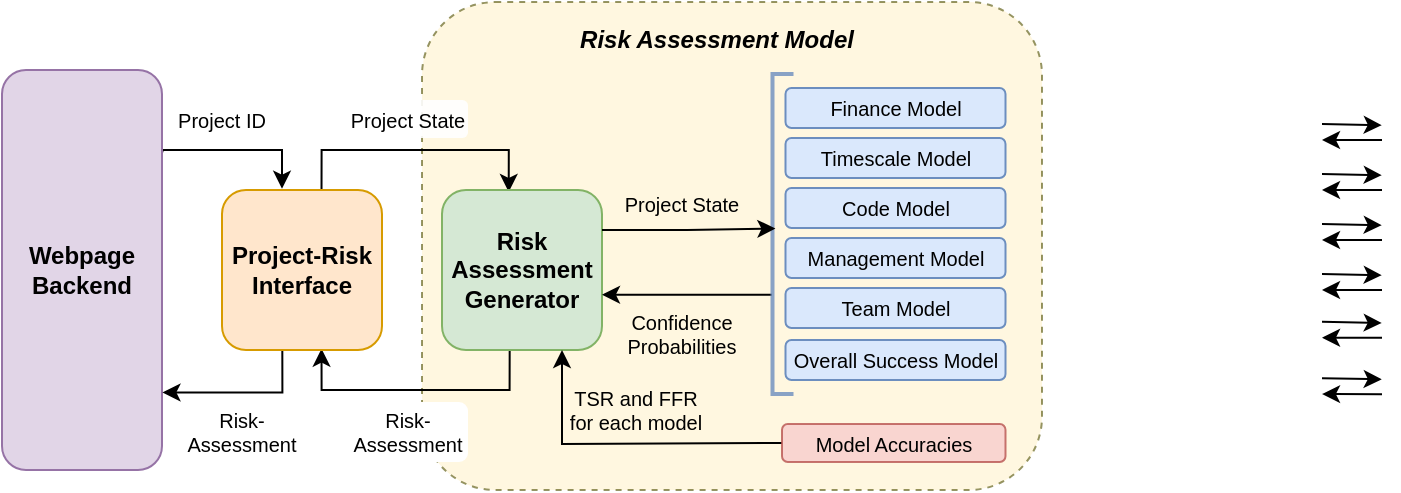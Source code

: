 <mxfile version="20.8.10" type="device"><diagram name="Page-1" id="2kcUZQwzTriCHdo07Ufu"><mxGraphModel dx="1170" dy="672" grid="1" gridSize="10" guides="1" tooltips="1" connect="1" arrows="1" fold="1" page="1" pageScale="1" pageWidth="827" pageHeight="1169" math="0" shadow="0"><root><mxCell id="0"/><mxCell id="1" parent="0"/><mxCell id="xP5Ea01YIkNjOoF54BNG-48" value="" style="rounded=1;whiteSpace=wrap;html=1;strokeWidth=1;fillColor=#fff2cc;strokeColor=#4F4F00;opacity=60;glass=0;shadow=0;dashed=1;" parent="1" vertex="1"><mxGeometry x="240" y="186" width="310" height="244" as="geometry"/></mxCell><mxCell id="xP5Ea01YIkNjOoF54BNG-5" style="edgeStyle=orthogonalEdgeStyle;rounded=0;orthogonalLoop=1;jettySize=auto;html=1;exitX=1.003;exitY=0.206;exitDx=0;exitDy=0;entryX=0.375;entryY=-0.008;entryDx=0;entryDy=0;entryPerimeter=0;exitPerimeter=0;" parent="1" source="xP5Ea01YIkNjOoF54BNG-1" target="xP5Ea01YIkNjOoF54BNG-2" edge="1"><mxGeometry relative="1" as="geometry"><mxPoint x="200" y="170" as="targetPoint"/><Array as="points"><mxPoint x="110" y="260"/><mxPoint x="170" y="260"/></Array></mxGeometry></mxCell><mxCell id="xP5Ea01YIkNjOoF54BNG-1" value="Webpage Backend" style="rounded=1;whiteSpace=wrap;html=1;fillColor=#e1d5e7;strokeColor=#9673a6;fontStyle=1" parent="1" vertex="1"><mxGeometry x="30" y="220" width="80" height="200" as="geometry"/></mxCell><mxCell id="xP5Ea01YIkNjOoF54BNG-6" style="edgeStyle=orthogonalEdgeStyle;rounded=0;orthogonalLoop=1;jettySize=auto;html=1;exitX=0.377;exitY=0.993;exitDx=0;exitDy=0;entryX=1.003;entryY=0.806;entryDx=0;entryDy=0;exitPerimeter=0;entryPerimeter=0;strokeColor=#000000;" parent="1" source="xP5Ea01YIkNjOoF54BNG-2" target="xP5Ea01YIkNjOoF54BNG-1" edge="1"><mxGeometry relative="1" as="geometry"><Array as="points"><mxPoint x="170" y="381"/></Array></mxGeometry></mxCell><mxCell id="xP5Ea01YIkNjOoF54BNG-7" style="edgeStyle=orthogonalEdgeStyle;rounded=0;orthogonalLoop=1;jettySize=auto;html=1;exitX=0.622;exitY=-0.001;exitDx=0;exitDy=0;entryX=0.417;entryY=0.012;entryDx=0;entryDy=0;entryPerimeter=0;exitPerimeter=0;" parent="1" source="xP5Ea01YIkNjOoF54BNG-2" target="xP5Ea01YIkNjOoF54BNG-3" edge="1"><mxGeometry relative="1" as="geometry"/></mxCell><mxCell id="xP5Ea01YIkNjOoF54BNG-8" style="edgeStyle=orthogonalEdgeStyle;rounded=0;orthogonalLoop=1;jettySize=auto;html=1;exitX=0.423;exitY=0.994;exitDx=0;exitDy=0;entryX=0.622;entryY=0.992;entryDx=0;entryDy=0;entryPerimeter=0;exitPerimeter=0;" parent="1" source="xP5Ea01YIkNjOoF54BNG-3" target="xP5Ea01YIkNjOoF54BNG-2" edge="1"><mxGeometry relative="1" as="geometry"/></mxCell><mxCell id="xP5Ea01YIkNjOoF54BNG-2" value="Project-Risk&lt;br&gt;Interface" style="rounded=1;whiteSpace=wrap;html=1;fillColor=#ffe6cc;strokeColor=#d79b00;fontStyle=1" parent="1" vertex="1"><mxGeometry x="140" y="280" width="80" height="80" as="geometry"/></mxCell><mxCell id="xP5Ea01YIkNjOoF54BNG-3" value="Risk Assessment &lt;br&gt;Generator" style="rounded=1;whiteSpace=wrap;html=1;fillColor=#d5e8d4;strokeColor=#82b366;fontStyle=1" parent="1" vertex="1"><mxGeometry x="250" y="280" width="80" height="80" as="geometry"/></mxCell><mxCell id="xP5Ea01YIkNjOoF54BNG-22" style="edgeStyle=orthogonalEdgeStyle;rounded=0;orthogonalLoop=1;jettySize=auto;html=1;entryX=1;entryY=0.654;entryDx=0;entryDy=0;entryPerimeter=0;exitX=0.69;exitY=1.026;exitDx=0;exitDy=0;exitPerimeter=0;" parent="1" source="2mHbvJZISPwI2TX1uxmO-2" target="xP5Ea01YIkNjOoF54BNG-3" edge="1"><mxGeometry relative="1" as="geometry"><mxPoint x="390" y="330" as="sourcePoint"/><mxPoint x="270" y="440" as="targetPoint"/><Array as="points"/></mxGeometry></mxCell><mxCell id="xP5Ea01YIkNjOoF54BNG-11" value="Project State" style="text;html=1;strokeColor=none;fillColor=none;align=center;verticalAlign=middle;whiteSpace=wrap;rounded=0;fontSize=10;" parent="1" vertex="1"><mxGeometry x="340" y="272" width="60" height="30" as="geometry"/></mxCell><mxCell id="xP5Ea01YIkNjOoF54BNG-12" value="Confidence Probabilities" style="text;html=1;strokeColor=none;fillColor=none;align=center;verticalAlign=middle;whiteSpace=wrap;rounded=0;fontSize=10;" parent="1" vertex="1"><mxGeometry x="340" y="337" width="60" height="30" as="geometry"/></mxCell><mxCell id="xP5Ea01YIkNjOoF54BNG-13" value="Risk-Assessment" style="text;html=1;align=center;verticalAlign=middle;whiteSpace=wrap;rounded=1;fontSize=10;fillColor=default;glass=0;" parent="1" vertex="1"><mxGeometry x="203" y="386" width="60" height="30" as="geometry"/></mxCell><mxCell id="xP5Ea01YIkNjOoF54BNG-14" value="Project State" style="text;html=1;align=center;verticalAlign=middle;whiteSpace=wrap;rounded=1;fontSize=10;fillColor=default;opacity=90;glass=0;shadow=0;" parent="1" vertex="1"><mxGeometry x="203" y="235" width="60" height="19" as="geometry"/></mxCell><mxCell id="xP5Ea01YIkNjOoF54BNG-15" value="Project ID" style="text;html=1;strokeColor=none;fillColor=none;align=center;verticalAlign=middle;whiteSpace=wrap;rounded=0;fontSize=10;" parent="1" vertex="1"><mxGeometry x="110" y="229.5" width="60" height="30" as="geometry"/></mxCell><mxCell id="xP5Ea01YIkNjOoF54BNG-16" value="Risk-Assessment" style="text;html=1;strokeColor=none;fillColor=none;align=center;verticalAlign=middle;whiteSpace=wrap;rounded=0;fontSize=10;" parent="1" vertex="1"><mxGeometry x="120" y="386" width="60" height="30" as="geometry"/></mxCell><mxCell id="xP5Ea01YIkNjOoF54BNG-19" value="Finance Model" style="rounded=1;whiteSpace=wrap;html=1;fillColor=#dae8fc;strokeColor=#6c8ebf;fontSize=10;" parent="1" vertex="1"><mxGeometry x="421.75" y="229" width="110" height="20" as="geometry"/></mxCell><mxCell id="xP5Ea01YIkNjOoF54BNG-20" value="Timescale Model" style="rounded=1;whiteSpace=wrap;html=1;fillColor=#dae8fc;strokeColor=#6c8ebf;fontSize=10;" parent="1" vertex="1"><mxGeometry x="421.75" y="254" width="110" height="20" as="geometry"/></mxCell><mxCell id="xP5Ea01YIkNjOoF54BNG-31" style="edgeStyle=orthogonalEdgeStyle;rounded=0;orthogonalLoop=1;jettySize=auto;html=1;exitX=0;exitY=0.75;exitDx=0;exitDy=0;" parent="1" edge="1"><mxGeometry relative="1" as="geometry"><mxPoint x="690" y="382.051" as="targetPoint"/><mxPoint x="720" y="382.09" as="sourcePoint"/></mxGeometry></mxCell><mxCell id="xP5Ea01YIkNjOoF54BNG-21" value="Overall Success Model" style="rounded=1;whiteSpace=wrap;html=1;fillColor=#dae8fc;strokeColor=#6c8ebf;fontSize=10;" parent="1" vertex="1"><mxGeometry x="421.75" y="355" width="110" height="20" as="geometry"/></mxCell><mxCell id="xP5Ea01YIkNjOoF54BNG-23" value="Code Model" style="rounded=1;whiteSpace=wrap;html=1;fillColor=#dae8fc;strokeColor=#6c8ebf;fontSize=10;" parent="1" vertex="1"><mxGeometry x="421.75" y="279" width="110" height="20" as="geometry"/></mxCell><mxCell id="xP5Ea01YIkNjOoF54BNG-24" value="Management Model" style="rounded=1;whiteSpace=wrap;html=1;fillColor=#dae8fc;strokeColor=#6c8ebf;fontSize=10;" parent="1" vertex="1"><mxGeometry x="421.75" y="304" width="110" height="20" as="geometry"/></mxCell><mxCell id="xP5Ea01YIkNjOoF54BNG-25" value="Team Model" style="rounded=1;whiteSpace=wrap;html=1;fillColor=#dae8fc;strokeColor=#6c8ebf;fontSize=10;" parent="1" vertex="1"><mxGeometry x="421.75" y="329" width="110" height="20" as="geometry"/></mxCell><mxCell id="xP5Ea01YIkNjOoF54BNG-30" value="" style="endArrow=classic;html=1;rounded=0;entryX=-0.001;entryY=0.379;entryDx=0;entryDy=0;entryPerimeter=0;" parent="1" edge="1"><mxGeometry width="50" height="50" relative="1" as="geometry"><mxPoint x="690" y="374.09" as="sourcePoint"/><mxPoint x="719.87" y="374.67" as="targetPoint"/></mxGeometry></mxCell><mxCell id="xP5Ea01YIkNjOoF54BNG-32" style="edgeStyle=orthogonalEdgeStyle;rounded=0;orthogonalLoop=1;jettySize=auto;html=1;exitX=0;exitY=0.75;exitDx=0;exitDy=0;" parent="1" edge="1"><mxGeometry relative="1" as="geometry"><mxPoint x="690" y="353.881" as="targetPoint"/><mxPoint x="720" y="353.92" as="sourcePoint"/></mxGeometry></mxCell><mxCell id="xP5Ea01YIkNjOoF54BNG-33" value="" style="endArrow=classic;html=1;rounded=0;entryX=-0.001;entryY=0.379;entryDx=0;entryDy=0;entryPerimeter=0;" parent="1" edge="1"><mxGeometry width="50" height="50" relative="1" as="geometry"><mxPoint x="690" y="345.92" as="sourcePoint"/><mxPoint x="719.87" y="346.5" as="targetPoint"/></mxGeometry></mxCell><mxCell id="xP5Ea01YIkNjOoF54BNG-34" style="edgeStyle=orthogonalEdgeStyle;rounded=0;orthogonalLoop=1;jettySize=auto;html=1;exitX=0;exitY=0.75;exitDx=0;exitDy=0;" parent="1" edge="1"><mxGeometry relative="1" as="geometry"><mxPoint x="690" y="329.961" as="targetPoint"/><mxPoint x="720" y="330.0" as="sourcePoint"/></mxGeometry></mxCell><mxCell id="xP5Ea01YIkNjOoF54BNG-35" value="" style="endArrow=classic;html=1;rounded=0;entryX=-0.001;entryY=0.379;entryDx=0;entryDy=0;entryPerimeter=0;" parent="1" edge="1"><mxGeometry width="50" height="50" relative="1" as="geometry"><mxPoint x="690" y="322.0" as="sourcePoint"/><mxPoint x="719.87" y="322.58" as="targetPoint"/></mxGeometry></mxCell><mxCell id="xP5Ea01YIkNjOoF54BNG-36" style="edgeStyle=orthogonalEdgeStyle;rounded=0;orthogonalLoop=1;jettySize=auto;html=1;exitX=0;exitY=0.75;exitDx=0;exitDy=0;" parent="1" edge="1"><mxGeometry relative="1" as="geometry"><mxPoint x="690" y="304.961" as="targetPoint"/><mxPoint x="720" y="305.0" as="sourcePoint"/></mxGeometry></mxCell><mxCell id="xP5Ea01YIkNjOoF54BNG-37" value="" style="endArrow=classic;html=1;rounded=0;entryX=-0.001;entryY=0.379;entryDx=0;entryDy=0;entryPerimeter=0;" parent="1" edge="1"><mxGeometry width="50" height="50" relative="1" as="geometry"><mxPoint x="690" y="297.0" as="sourcePoint"/><mxPoint x="719.87" y="297.58" as="targetPoint"/></mxGeometry></mxCell><mxCell id="xP5Ea01YIkNjOoF54BNG-38" style="edgeStyle=orthogonalEdgeStyle;rounded=0;orthogonalLoop=1;jettySize=auto;html=1;exitX=0;exitY=0.75;exitDx=0;exitDy=0;" parent="1" edge="1"><mxGeometry relative="1" as="geometry"><mxPoint x="690" y="279.961" as="targetPoint"/><mxPoint x="720" y="280.0" as="sourcePoint"/></mxGeometry></mxCell><mxCell id="xP5Ea01YIkNjOoF54BNG-39" value="" style="endArrow=classic;html=1;rounded=0;entryX=-0.001;entryY=0.379;entryDx=0;entryDy=0;entryPerimeter=0;" parent="1" edge="1"><mxGeometry width="50" height="50" relative="1" as="geometry"><mxPoint x="690" y="272.0" as="sourcePoint"/><mxPoint x="719.87" y="272.58" as="targetPoint"/></mxGeometry></mxCell><mxCell id="xP5Ea01YIkNjOoF54BNG-40" style="edgeStyle=orthogonalEdgeStyle;rounded=0;orthogonalLoop=1;jettySize=auto;html=1;exitX=0;exitY=0.75;exitDx=0;exitDy=0;" parent="1" edge="1"><mxGeometry relative="1" as="geometry"><mxPoint x="690" y="254.961" as="targetPoint"/><mxPoint x="720" y="255.0" as="sourcePoint"/></mxGeometry></mxCell><mxCell id="xP5Ea01YIkNjOoF54BNG-41" value="" style="endArrow=classic;html=1;rounded=0;entryX=-0.001;entryY=0.379;entryDx=0;entryDy=0;entryPerimeter=0;" parent="1" edge="1"><mxGeometry width="50" height="50" relative="1" as="geometry"><mxPoint x="690" y="247.0" as="sourcePoint"/><mxPoint x="719.87" y="247.58" as="targetPoint"/></mxGeometry></mxCell><mxCell id="xP5Ea01YIkNjOoF54BNG-47" value="&lt;i&gt;&lt;b&gt;Risk Assessment Model&lt;/b&gt;&lt;/i&gt;" style="text;html=1;align=center;verticalAlign=middle;resizable=0;points=[];autosize=1;strokeColor=none;fillColor=none;" parent="1" vertex="1"><mxGeometry x="312" y="190" width="150" height="30" as="geometry"/></mxCell><mxCell id="2mHbvJZISPwI2TX1uxmO-2" value="" style="shape=partialRectangle;whiteSpace=wrap;html=1;bottom=1;right=1;left=1;top=0;routingCenterX=-0.5;opacity=80;rotation=90;strokeWidth=2;fillColor=none;strokeColor=#6c8ebf;" vertex="1" parent="1"><mxGeometry x="340" y="297.25" width="160" height="9.5" as="geometry"/></mxCell><mxCell id="xP5Ea01YIkNjOoF54BNG-9" style="edgeStyle=orthogonalEdgeStyle;rounded=0;orthogonalLoop=1;jettySize=auto;html=1;exitX=1;exitY=0.25;exitDx=0;exitDy=0;entryX=0.483;entryY=0.846;entryDx=0;entryDy=0;entryPerimeter=0;" parent="1" source="xP5Ea01YIkNjOoF54BNG-3" target="2mHbvJZISPwI2TX1uxmO-2" edge="1"><mxGeometry relative="1" as="geometry"><mxPoint x="389.82" y="308.64" as="targetPoint"/></mxGeometry></mxCell><mxCell id="2mHbvJZISPwI2TX1uxmO-4" style="rounded=0;orthogonalLoop=1;jettySize=auto;html=1;exitX=0;exitY=0.5;exitDx=0;exitDy=0;entryX=0.75;entryY=1;entryDx=0;entryDy=0;strokeWidth=1;fontSize=10;" edge="1" parent="1" source="2mHbvJZISPwI2TX1uxmO-3" target="xP5Ea01YIkNjOoF54BNG-3"><mxGeometry relative="1" as="geometry"><Array as="points"><mxPoint x="310" y="407"/></Array></mxGeometry></mxCell><mxCell id="2mHbvJZISPwI2TX1uxmO-3" value="Model Accuracies" style="rounded=1;whiteSpace=wrap;html=1;glass=0;sketch=0;strokeColor=#b85450;strokeWidth=1;fontSize=10;fillColor=#f8cecc;opacity=80;" vertex="1" parent="1"><mxGeometry x="420" y="397" width="111.75" height="19" as="geometry"/></mxCell><mxCell id="2mHbvJZISPwI2TX1uxmO-5" value="TSR and FFR for each model" style="text;html=1;strokeColor=none;fillColor=none;align=center;verticalAlign=middle;whiteSpace=wrap;rounded=0;fontSize=10;" vertex="1" parent="1"><mxGeometry x="312" y="375" width="70" height="30" as="geometry"/></mxCell></root></mxGraphModel></diagram></mxfile>